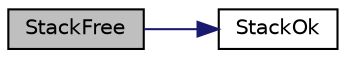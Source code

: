 digraph "StackFree"
{
  edge [fontname="Helvetica",fontsize="10",labelfontname="Helvetica",labelfontsize="10"];
  node [fontname="Helvetica",fontsize="10",shape=record];
  rankdir="LR";
  Node28 [label="StackFree",height=0.2,width=0.4,color="black", fillcolor="grey75", style="filled", fontcolor="black"];
  Node28 -> Node29 [color="midnightblue",fontsize="10",style="solid",fontname="Helvetica"];
  Node29 [label="StackOk",height=0.2,width=0.4,color="black", fillcolor="white", style="filled",URL="$_stack_8cpp.html#ab9316611fbaf334168ffd8de2bbdb4b4",tooltip="add hash sum and memcheck advanced features "];
}
